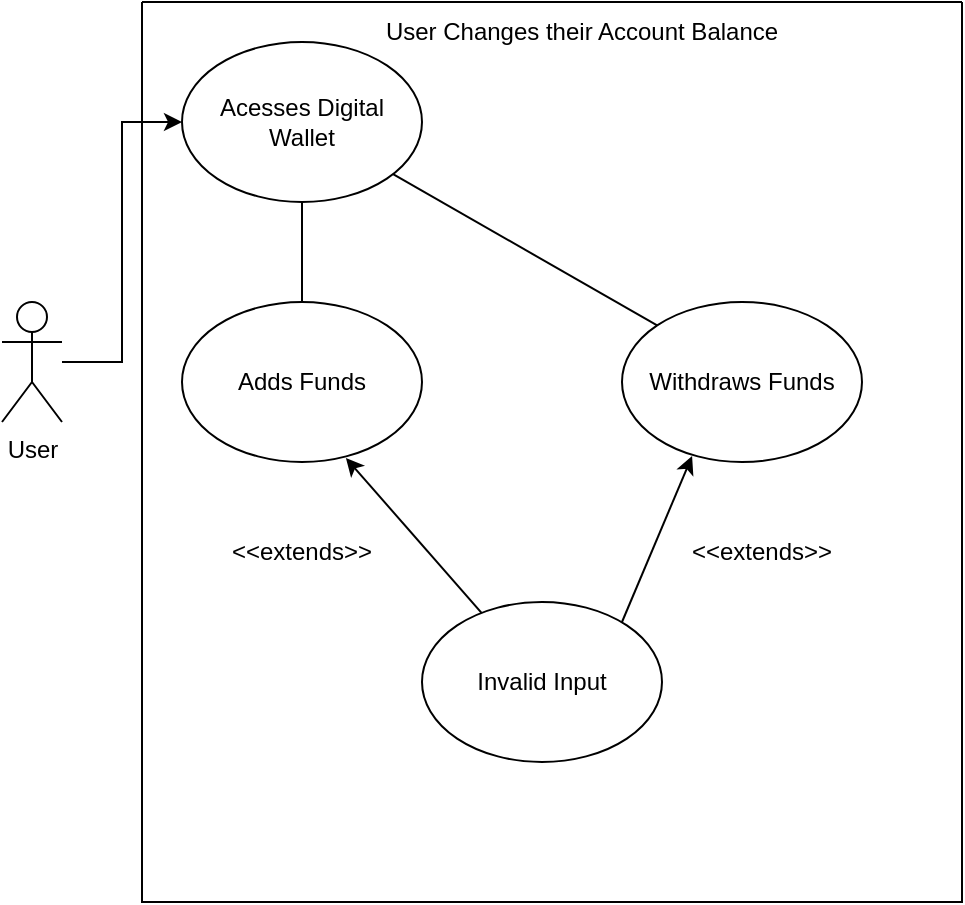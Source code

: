<mxfile version="17.4.4" type="device"><diagram id="BjpY4Gv3kvYWu3AlM_lT" name="Page-1"><mxGraphModel dx="868" dy="520" grid="1" gridSize="10" guides="1" tooltips="1" connect="1" arrows="1" fold="1" page="1" pageScale="1" pageWidth="850" pageHeight="1100" math="0" shadow="0"><root><mxCell id="0"/><mxCell id="1" parent="0"/><mxCell id="cZ6J27-DSdvup0agwPEv-7" value="" style="edgeStyle=orthogonalEdgeStyle;rounded=0;orthogonalLoop=1;jettySize=auto;html=1;entryX=0;entryY=0.5;entryDx=0;entryDy=0;" parent="1" source="cZ6J27-DSdvup0agwPEv-1" target="cZ6J27-DSdvup0agwPEv-3" edge="1"><mxGeometry relative="1" as="geometry"><mxPoint x="65" y="360" as="targetPoint"/></mxGeometry></mxCell><mxCell id="cZ6J27-DSdvup0agwPEv-1" value="User" style="shape=umlActor;verticalLabelPosition=bottom;verticalAlign=top;html=1;" parent="1" vertex="1"><mxGeometry x="50" y="220" width="30" height="60" as="geometry"/></mxCell><mxCell id="cZ6J27-DSdvup0agwPEv-2" value="" style="swimlane;startSize=0;" parent="1" vertex="1"><mxGeometry x="120" y="70" width="410" height="450" as="geometry"/></mxCell><mxCell id="cZ6J27-DSdvup0agwPEv-3" value="Acesses Digital Wallet" style="ellipse;whiteSpace=wrap;html=1;" parent="cZ6J27-DSdvup0agwPEv-2" vertex="1"><mxGeometry x="20" y="20" width="120" height="80" as="geometry"/></mxCell><mxCell id="cZ6J27-DSdvup0agwPEv-8" value="Adds Funds" style="ellipse;whiteSpace=wrap;html=1;" parent="cZ6J27-DSdvup0agwPEv-2" vertex="1"><mxGeometry x="20" y="150" width="120" height="80" as="geometry"/></mxCell><mxCell id="cZ6J27-DSdvup0agwPEv-9" value="Withdraws Funds" style="ellipse;whiteSpace=wrap;html=1;" parent="cZ6J27-DSdvup0agwPEv-2" vertex="1"><mxGeometry x="240" y="150" width="120" height="80" as="geometry"/></mxCell><mxCell id="cZ6J27-DSdvup0agwPEv-11" value="" style="endArrow=none;html=1;rounded=0;exitX=0;exitY=0;exitDx=0;exitDy=0;" parent="cZ6J27-DSdvup0agwPEv-2" source="cZ6J27-DSdvup0agwPEv-9" target="cZ6J27-DSdvup0agwPEv-3" edge="1"><mxGeometry width="50" height="50" relative="1" as="geometry"><mxPoint x="150" y="150" as="sourcePoint"/><mxPoint x="200" y="100" as="targetPoint"/></mxGeometry></mxCell><mxCell id="cZ6J27-DSdvup0agwPEv-12" value="" style="endArrow=none;html=1;rounded=0;entryX=0.5;entryY=1;entryDx=0;entryDy=0;" parent="cZ6J27-DSdvup0agwPEv-2" target="cZ6J27-DSdvup0agwPEv-3" edge="1"><mxGeometry width="50" height="50" relative="1" as="geometry"><mxPoint x="80" y="150" as="sourcePoint"/><mxPoint x="130" y="100" as="targetPoint"/></mxGeometry></mxCell><mxCell id="cZ6J27-DSdvup0agwPEv-13" value="Invalid Input" style="ellipse;whiteSpace=wrap;html=1;" parent="cZ6J27-DSdvup0agwPEv-2" vertex="1"><mxGeometry x="140" y="300" width="120" height="80" as="geometry"/></mxCell><mxCell id="cZ6J27-DSdvup0agwPEv-14" value="" style="endArrow=classic;html=1;rounded=0;entryX=0.683;entryY=0.975;entryDx=0;entryDy=0;entryPerimeter=0;" parent="cZ6J27-DSdvup0agwPEv-2" source="cZ6J27-DSdvup0agwPEv-13" target="cZ6J27-DSdvup0agwPEv-8" edge="1"><mxGeometry width="50" height="50" relative="1" as="geometry"><mxPoint x="120" y="300" as="sourcePoint"/><mxPoint x="170" y="250" as="targetPoint"/></mxGeometry></mxCell><mxCell id="cZ6J27-DSdvup0agwPEv-15" value="" style="endArrow=classic;html=1;rounded=0;entryX=0.292;entryY=0.963;entryDx=0;entryDy=0;entryPerimeter=0;" parent="cZ6J27-DSdvup0agwPEv-2" target="cZ6J27-DSdvup0agwPEv-9" edge="1"><mxGeometry width="50" height="50" relative="1" as="geometry"><mxPoint x="240" y="310" as="sourcePoint"/><mxPoint x="280" y="270" as="targetPoint"/></mxGeometry></mxCell><mxCell id="cZ6J27-DSdvup0agwPEv-16" value="&amp;lt;&amp;lt;extends&amp;gt;&amp;gt;" style="text;html=1;strokeColor=none;fillColor=none;align=center;verticalAlign=middle;whiteSpace=wrap;rounded=0;" parent="cZ6J27-DSdvup0agwPEv-2" vertex="1"><mxGeometry x="270" y="260" width="80" height="30" as="geometry"/></mxCell><mxCell id="cZ6J27-DSdvup0agwPEv-17" value="&amp;lt;&amp;lt;extends&amp;gt;&amp;gt;" style="text;html=1;strokeColor=none;fillColor=none;align=center;verticalAlign=middle;whiteSpace=wrap;rounded=0;" parent="cZ6J27-DSdvup0agwPEv-2" vertex="1"><mxGeometry x="40" y="260" width="80" height="30" as="geometry"/></mxCell><mxCell id="NVxQiVW82zOpCfu9nOPO-1" value="User Changes their Account Balance" style="text;html=1;strokeColor=none;fillColor=none;align=center;verticalAlign=middle;whiteSpace=wrap;rounded=0;" vertex="1" parent="cZ6J27-DSdvup0agwPEv-2"><mxGeometry x="120" width="200" height="30" as="geometry"/></mxCell></root></mxGraphModel></diagram></mxfile>